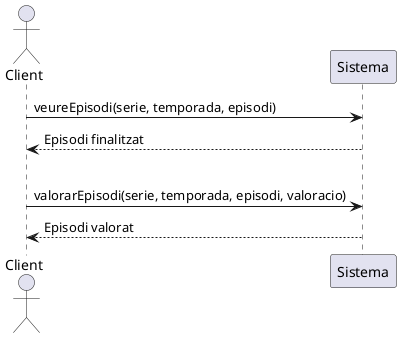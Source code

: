 @startuml

actor Client
participant Sistema

Client -> Sistema : veureEpisodi(serie, temporada, episodi)
Client <-- Sistema : Episodi finalitzat

|||

Client -> Sistema : valorarEpisodi(serie, temporada, episodi, valoracio)
Client <-- Sistema : Episodi valorat



@enduml